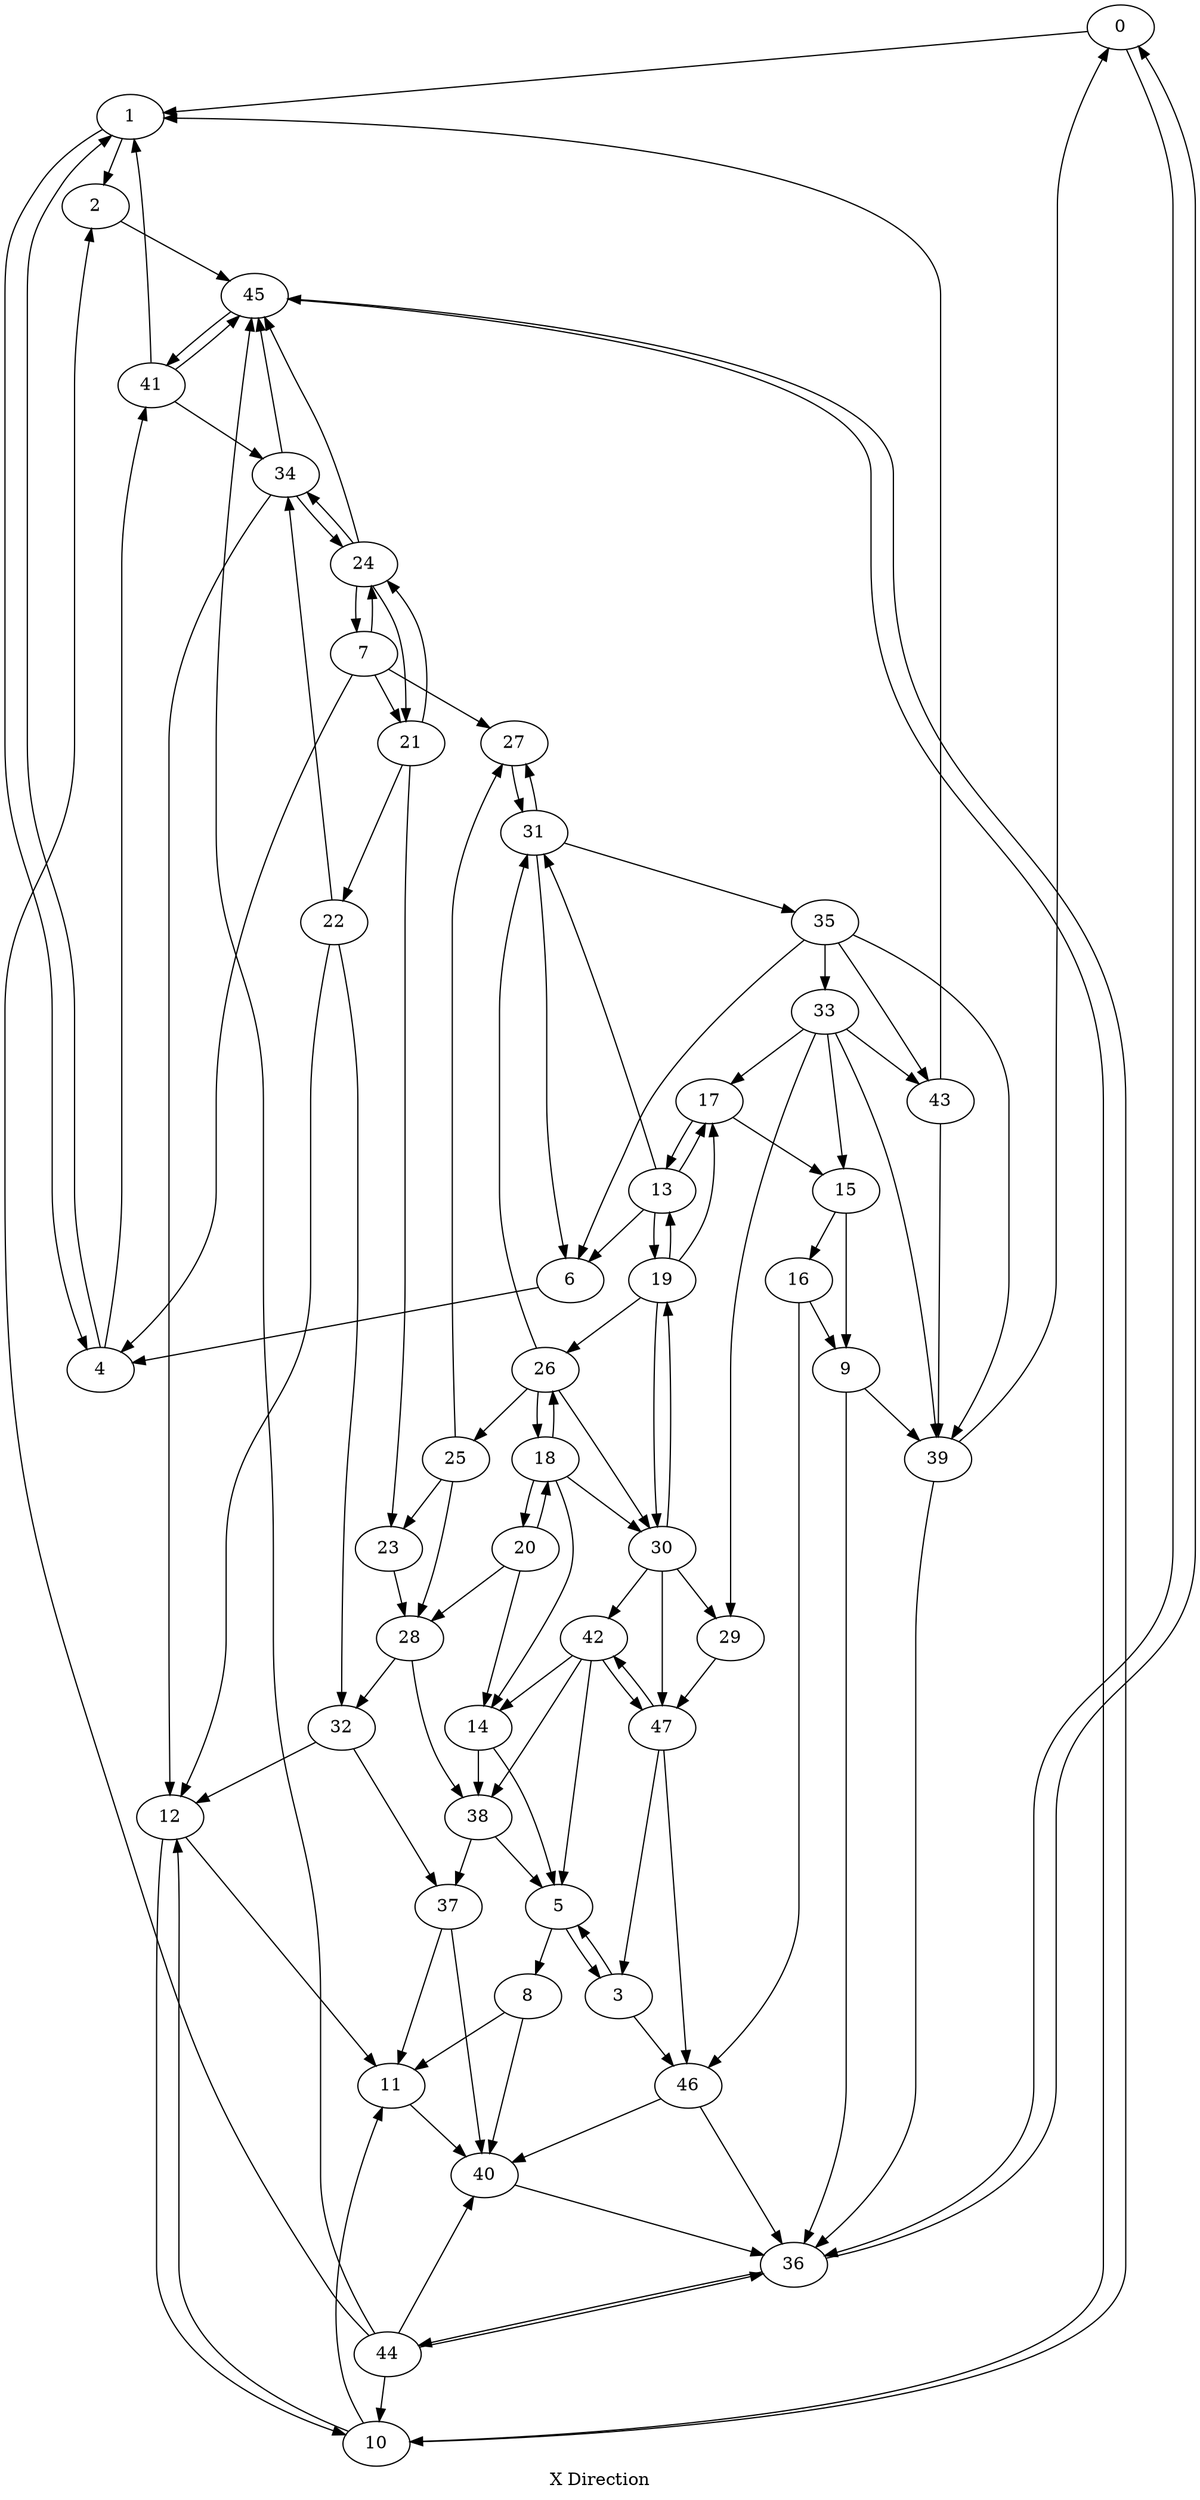 digraph {
label="X Direction"0 -> 1
0 -> 36
1 -> 2
1 -> 4
2 -> 45
3 -> 5
3 -> 46
4 -> 1
4 -> 41
5 -> 3
5 -> 8
6 -> 4
7 -> 4
7 -> 21
7 -> 24
7 -> 27
8 -> 11
8 -> 40
9 -> 36
9 -> 39
10 -> 11
10 -> 12
10 -> 45
11 -> 40
12 -> 10
12 -> 11
13 -> 6
13 -> 17
13 -> 19
13 -> 31
14 -> 5
14 -> 38
15 -> 9
15 -> 16
16 -> 9
16 -> 46
17 -> 13
17 -> 15
18 -> 14
18 -> 20
18 -> 26
18 -> 30
19 -> 13
19 -> 17
19 -> 26
19 -> 30
20 -> 14
20 -> 18
20 -> 28
21 -> 22
21 -> 23
21 -> 24
22 -> 12
22 -> 32
22 -> 34
23 -> 28
24 -> 7
24 -> 21
24 -> 34
24 -> 45
25 -> 23
25 -> 27
25 -> 28
26 -> 18
26 -> 25
26 -> 30
26 -> 31
27 -> 31
28 -> 32
28 -> 38
29 -> 47
30 -> 19
30 -> 29
30 -> 42
30 -> 47
31 -> 6
31 -> 27
31 -> 35
32 -> 12
32 -> 37
33 -> 15
33 -> 17
33 -> 29
33 -> 39
33 -> 43
34 -> 12
34 -> 24
34 -> 45
35 -> 6
35 -> 33
35 -> 39
35 -> 43
36 -> 0
36 -> 44
37 -> 11
37 -> 40
38 -> 5
38 -> 37
39 -> 0
39 -> 36
40 -> 36
41 -> 1
41 -> 34
41 -> 45
42 -> 5
42 -> 14
42 -> 38
42 -> 47
43 -> 1
43 -> 39
44 -> 2
44 -> 10
44 -> 36
44 -> 40
44 -> 45
45 -> 10
45 -> 41
46 -> 36
46 -> 40
47 -> 3
47 -> 42
47 -> 46
}